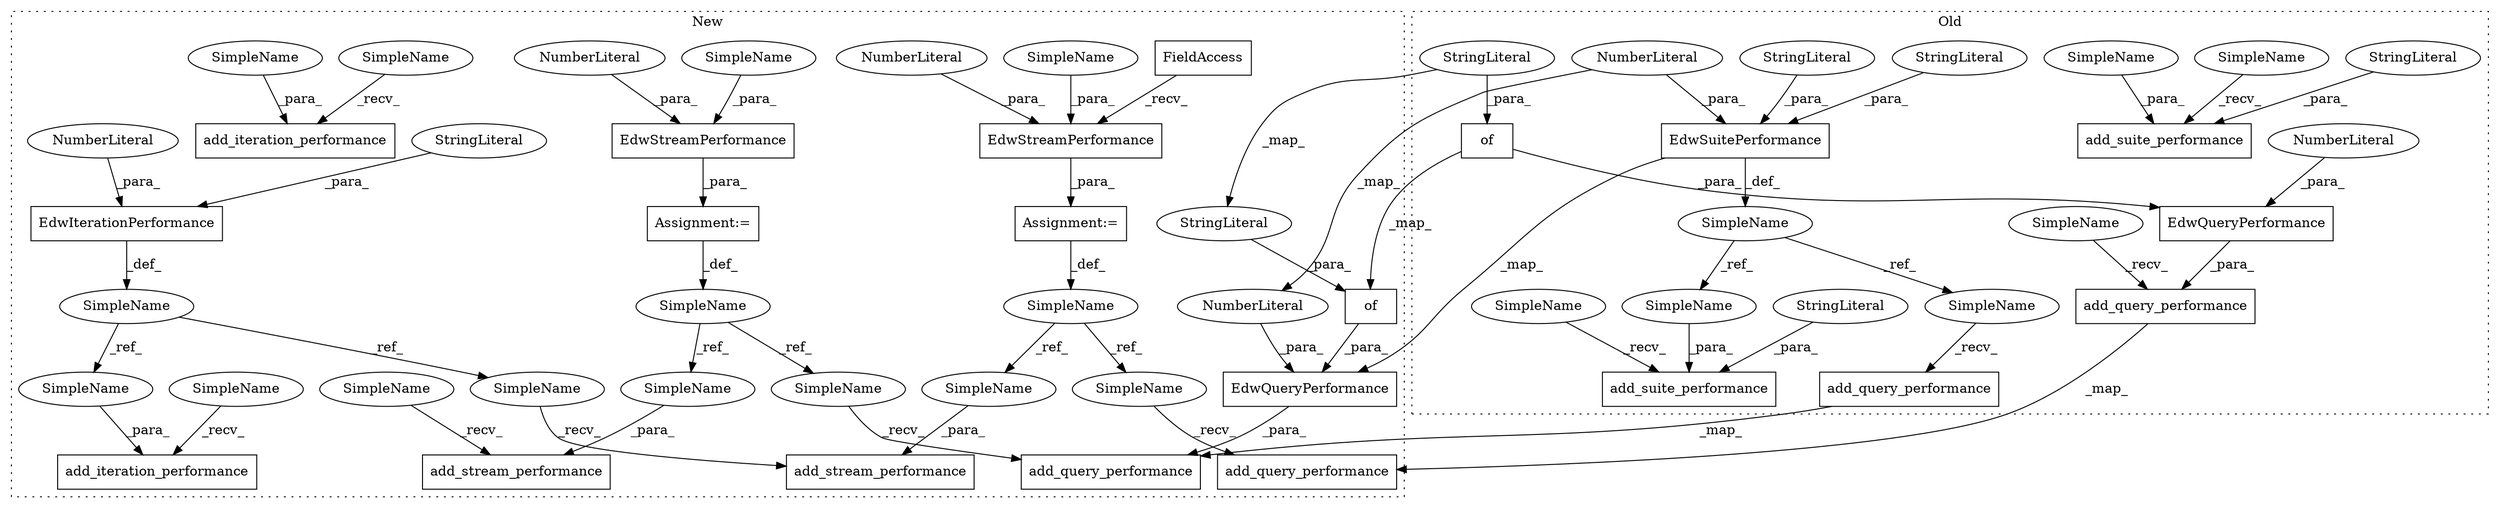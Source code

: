 digraph G {
subgraph cluster0 {
1 [label="EdwQueryPerformance" a="32" s="47414,47477" l="20,1" shape="box"];
3 [label="NumberLiteral" a="34" s="47442" l="3" shape="ellipse"];
20 [label="add_query_performance" a="32" s="47489,47516" l="22,1" shape="box"];
21 [label="add_suite_performance" a="32" s="47694,47734" l="22,1" shape="box"];
22 [label="StringLiteral" a="45" s="47716" l="13" shape="ellipse"];
23 [label="add_suite_performance" a="32" s="48168,48208" l="22,1" shape="box"];
24 [label="SimpleName" a="42" s="47741" l="4" shape="ellipse"];
25 [label="add_query_performance" a="32" s="47986,48013" l="22,1" shape="box"];
28 [label="EdwSuitePerformance" a="32" s="47798,47846" l="20,1" shape="box"];
30 [label="of" a="32" s="47450,47476" l="3,1" shape="box"];
32 [label="NumberLiteral" a="34" s="47845" l="1" shape="ellipse"];
34 [label="StringLiteral" a="45" s="48190" l="13" shape="ellipse"];
36 [label="StringLiteral" a="45" s="47462" l="14" shape="ellipse"];
37 [label="StringLiteral" a="45" s="47831" l="13" shape="ellipse"];
38 [label="StringLiteral" a="45" s="47818" l="12" shape="ellipse"];
43 [label="SimpleName" a="42" s="47690" l="3" shape="ellipse"];
44 [label="SimpleName" a="42" s="48164" l="3" shape="ellipse"];
47 [label="SimpleName" a="42" s="48204" l="4" shape="ellipse"];
48 [label="SimpleName" a="42" s="47981" l="4" shape="ellipse"];
49 [label="SimpleName" a="42" s="47730" l="4" shape="ellipse"];
50 [label="SimpleName" a="42" s="47484" l="4" shape="ellipse"];
label = "Old";
style="dotted";
}
subgraph cluster1 {
2 [label="add_stream_performance" a="32" s="65725,65753" l="23,1" shape="box"];
4 [label="EdwIterationPerformance" a="32" s="65272,65301" l="24,1" shape="box"];
5 [label="NumberLiteral" a="34" s="65300" l="1" shape="ellipse"];
6 [label="add_iteration_performance" a="32" s="65764,65794" l="26,1" shape="box"];
7 [label="SimpleName" a="42" s="65215" l="4" shape="ellipse"];
8 [label="EdwStreamPerformance" a="32" s="65366,65396" l="21,1" shape="box"];
9 [label="NumberLiteral" a="34" s="65395" l="1" shape="ellipse"];
10 [label="FieldAccess" a="22" s="65314" l="18" shape="box"];
11 [label="EdwStreamPerformance" a="32" s="64757,64787" l="21,1" shape="box"];
12 [label="NumberLiteral" a="34" s="64786" l="1" shape="ellipse"];
13 [label="add_stream_performance" a="32" s="65139,65167" l="23,1" shape="box"];
14 [label="add_iteration_performance" a="32" s="65178,65208" l="26,1" shape="box"];
15 [label="Assignment:=" a="7" s="65313" l="1" shape="box"];
16 [label="Assignment:=" a="7" s="64704" l="1" shape="box"];
17 [label="StringLiteral" a="45" s="65296" l="3" shape="ellipse"];
18 [label="SimpleName" a="42" s="65308" l="5" shape="ellipse"];
19 [label="add_query_performance" a="32" s="65685,65713" l="22,1" shape="box"];
26 [label="add_query_performance" a="32" s="65099,65127" l="22,1" shape="box"];
27 [label="EdwQueryPerformance" a="32" s="64982,65045" l="20,1" shape="box"];
29 [label="of" a="32" s="65018,65044" l="3,1" shape="box"];
31 [label="NumberLiteral" a="34" s="65010" l="3" shape="ellipse"];
33 [label="SimpleName" a="42" s="64699" l="5" shape="ellipse"];
35 [label="StringLiteral" a="45" s="65030" l="14" shape="ellipse"];
39 [label="SimpleName" a="42" s="65204" l="4" shape="ellipse"];
40 [label="SimpleName" a="42" s="65134" l="4" shape="ellipse"];
41 [label="SimpleName" a="42" s="65162" l="5" shape="ellipse"];
42 [label="SimpleName" a="42" s="65093" l="5" shape="ellipse"];
45 [label="SimpleName" a="42" s="65720" l="4" shape="ellipse"];
46 [label="SimpleName" a="42" s="65790" l="4" shape="ellipse"];
51 [label="SimpleName" a="42" s="65174" l="3" shape="ellipse"];
52 [label="SimpleName" a="42" s="65760" l="3" shape="ellipse"];
53 [label="SimpleName" a="42" s="65679" l="5" shape="ellipse"];
54 [label="SimpleName" a="42" s="65748" l="5" shape="ellipse"];
55 [label="SimpleName" a="42" s="65387" l="7" shape="ellipse"];
56 [label="SimpleName" a="42" s="64778" l="7" shape="ellipse"];
label = "New";
style="dotted";
}
1 -> 20 [label="_para_"];
3 -> 1 [label="_para_"];
4 -> 7 [label="_def_"];
5 -> 4 [label="_para_"];
7 -> 46 [label="_ref_"];
7 -> 45 [label="_ref_"];
8 -> 15 [label="_para_"];
9 -> 8 [label="_para_"];
10 -> 8 [label="_recv_"];
11 -> 16 [label="_para_"];
12 -> 11 [label="_para_"];
15 -> 18 [label="_def_"];
16 -> 33 [label="_def_"];
17 -> 4 [label="_para_"];
18 -> 54 [label="_ref_"];
18 -> 53 [label="_ref_"];
20 -> 19 [label="_map_"];
22 -> 21 [label="_para_"];
24 -> 47 [label="_ref_"];
24 -> 48 [label="_ref_"];
25 -> 26 [label="_map_"];
27 -> 26 [label="_para_"];
28 -> 27 [label="_map_"];
28 -> 24 [label="_def_"];
29 -> 27 [label="_para_"];
30 -> 29 [label="_map_"];
30 -> 1 [label="_para_"];
31 -> 27 [label="_para_"];
32 -> 31 [label="_map_"];
32 -> 28 [label="_para_"];
33 -> 41 [label="_ref_"];
33 -> 42 [label="_ref_"];
34 -> 23 [label="_para_"];
35 -> 29 [label="_para_"];
36 -> 35 [label="_map_"];
36 -> 30 [label="_para_"];
37 -> 28 [label="_para_"];
38 -> 28 [label="_para_"];
39 -> 14 [label="_para_"];
40 -> 13 [label="_recv_"];
41 -> 13 [label="_para_"];
42 -> 26 [label="_recv_"];
43 -> 21 [label="_recv_"];
44 -> 23 [label="_recv_"];
45 -> 2 [label="_recv_"];
46 -> 6 [label="_para_"];
47 -> 23 [label="_para_"];
48 -> 25 [label="_recv_"];
49 -> 21 [label="_para_"];
50 -> 20 [label="_recv_"];
51 -> 14 [label="_recv_"];
52 -> 6 [label="_recv_"];
53 -> 19 [label="_recv_"];
54 -> 2 [label="_para_"];
55 -> 8 [label="_para_"];
56 -> 11 [label="_para_"];
}